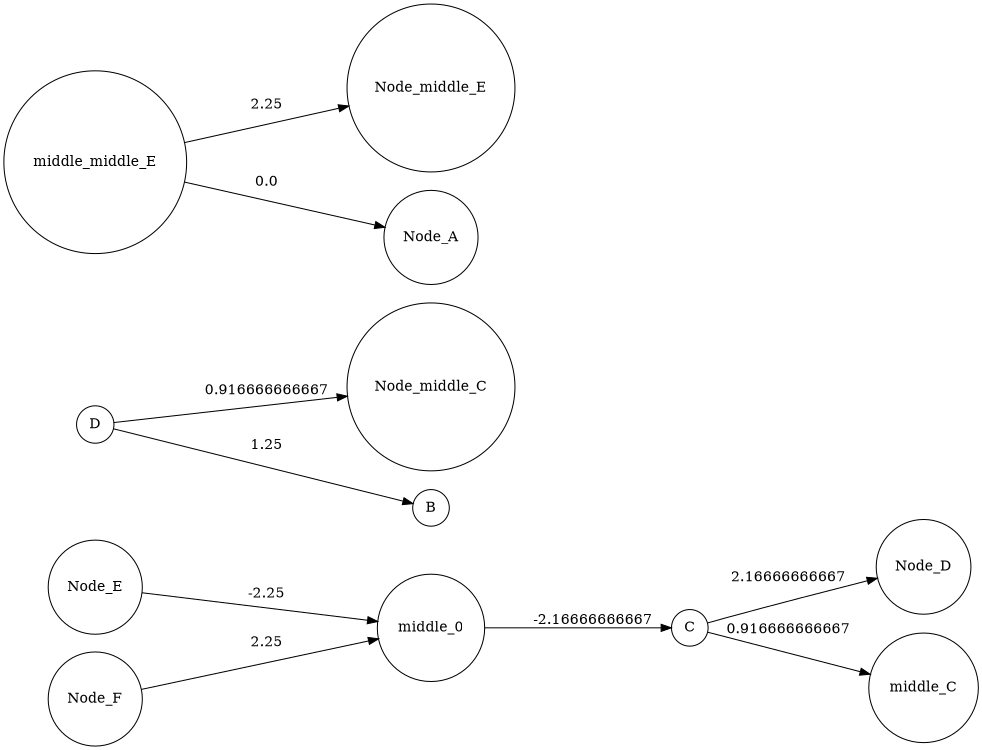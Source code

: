 digraph finite_state_machine {
	rankdir=LR;
	size="8,5"
	node [shape = circle];
	Node_E -> middle_0 [ label = -2.25];
	Node_F -> middle_0 [ label = 2.25];
	middle_0 -> C [ label = -2.16666666667];
	C-> Node_D [ label = 2.16666666667 ];
	C -> middle_C [ label = 0.916666666667 ];
	D-> Node_middle_C [ label = 0.916666666667 ];
	D -> B [ label = 1.25 ];
	middle_middle_E -> Node_middle_E [ label = 2.25 ];
	middle_middle_E -> Node_A [ label = 0.0 ];
}digraph finite_state_machine {
	rankdir=LR;
	size="8,5"
	node [shape = circle];
	Node_E -> middle_0 [ label = -2.25];
	Node_F -> middle_0 [ label = 2.25];
	middle_0 -> C [ label = -2.16666666667];
	C-> Node_D [ label = 2.16666666667 ];
	C -> middle_C [ label = 0.916666666667 ];
	D-> Node_middle_C [ label = 0.916666666667 ];
	D -> B [ label = 1.25 ];
	middle_middle_E -> Node_middle_E [ label = 2.25 ];
	middle_middle_E -> Node_A [ label = 0.0 ];
}digraph finite_state_machine {
	rankdir=LR;
	size="8,5"
	node [shape = circle];
	Node_E -> middle_0 [ label = -2.25];
	Node_F -> middle_0 [ label = 2.25];
	middle_0 -> C [ label = -2.16666666667];
	C-> Node_D [ label = 2.16666666667 ];
	C -> middle_C [ label = 0.916666666667 ];
	D-> Node_middle_C [ label = 0.916666666667 ];
	D -> B [ label = 1.25 ];
	middle_middle_E -> Node_middle_E [ label = 2.25 ];
	middle_middle_E -> Node_A [ label = 0.0 ];
}digraph finite_state_machine {
	rankdir=LR;
	size="8,5"
	node [shape = circle];
	Node_E -> middle_0 [ label = -2.25];
	Node_F -> middle_0 [ label = 2.25];
	middle_0 -> C [ label = -2.16666666667];
	C-> Node_D [ label = 2.16666666667 ];
	C -> middle_C [ label = 0.916666666667 ];
	D-> Node_middle_C [ label = 0.916666666667 ];
	D -> B [ label = 1.25 ];
	middle_middle_E -> Node_middle_E [ label = 2.25 ];
	middle_middle_E -> Node_A [ label = 0.0 ];
}digraph finite_state_machine {
	rankdir=LR;
	size="8,5"
	node [shape = circle];
	Node_E -> middle_0 [ label = -2.25];
	Node_F -> middle_0 [ label = 2.25];
	middle_0 -> C [ label = -2.16666666667];
	C-> Node_D [ label = 2.16666666667 ];
	C -> middle_C [ label = 0.916666666667 ];
	D-> Node_middle_C [ label = 0.916666666667 ];
	D -> B [ label = 1.25 ];
	middle_middle_E -> Node_middle_E [ label = 2.25 ];
	middle_middle_E -> Node_A [ label = 0.0 ];
}digraph finite_state_machine {
	rankdir=LR;
	size="8,5"
	node [shape = circle];
	Node_E -> middle_0 [ label = -2.25];
	Node_F -> middle_0 [ label = 2.25];
	middle_0 -> C [ label = -2.16666666667];
	C-> Node_D [ label = 2.16666666667 ];
	C -> middle_C [ label = 0.916666666667 ];
	D-> Node_middle_C [ label = 0.916666666667 ];
	D -> B [ label = 1.25 ];
	middle_middle_E -> Node_middle_E [ label = 2.25 ];
	middle_middle_E -> Node_A [ label = 0.0 ];
}digraph finite_state_machine {
	rankdir=LR;
	size="8,5"
	node [shape = circle];
	Node_E -> middle_0 [ label = -2.25];
	Node_F -> middle_0 [ label = 2.25];
	middle_0 -> C [ label = -2.16666666667];
	C-> Node_D [ label = 2.16666666667 ];
	C -> middle_C [ label = 0.916666666667 ];
	D-> Node_middle_C [ label = 0.916666666667 ];
	D -> B [ label = 1.25 ];
	middle_middle_E -> Node_middle_E [ label = 2.25 ];
	middle_middle_E -> Node_A [ label = 0.0 ];
}digraph finite_state_machine {
	rankdir=LR;
	size="8,5"
	node [shape = circle];
	Node_E -> middle_0 [ label = -2.25];
	Node_F -> middle_0 [ label = 2.25];
	middle_0 -> C [ label = -2.16666666667];
	C-> Node_D [ label = 2.16666666667 ];
	C -> middle_C [ label = 0.916666666667 ];
	D-> Node_middle_C [ label = 0.916666666667 ];
	D -> B [ label = 1.25 ];
	middle_middle_E -> Node_middle_E [ label = 2.25 ];
	middle_middle_E -> Node_A [ label = 0.0 ];
}digraph finite_state_machine {
	rankdir=LR;
	size="8,5"
	node [shape = circle];
	Node_E -> middle_0 [ label = -2.25];
	Node_F -> middle_0 [ label = 2.25];
	middle_0 -> C [ label = -2.16666666667];
	C-> Node_D [ label = 2.16666666667 ];
	C -> middle_C [ label = 0.916666666667 ];
	D-> Node_middle_C [ label = 0.916666666667 ];
	D -> B [ label = 1.25 ];
	middle_middle_E -> Node_middle_E [ label = 2.25 ];
	middle_middle_E -> Node_A [ label = 0.0 ];
}digraph finite_state_machine {
	rankdir=LR;
	size="8,5"
	node [shape = circle];
	Node_E -> middle_0 [ label = -2.25];
	Node_F -> middle_0 [ label = 2.25];
	middle_0 -> C [ label = -2.16666666667];
	C-> Node_D [ label = 2.16666666667 ];
	C -> middle_C [ label = 0.916666666667 ];
	D-> Node_middle_C [ label = 0.916666666667 ];
	D -> B [ label = 1.25 ];
	middle_middle_E -> Node_middle_E [ label = 2.25 ];
	middle_middle_E -> Node_A [ label = 0.0 ];
}